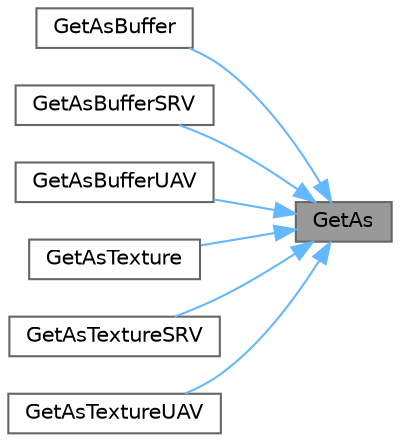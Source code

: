 digraph "GetAs"
{
 // INTERACTIVE_SVG=YES
 // LATEX_PDF_SIZE
  bgcolor="transparent";
  edge [fontname=Helvetica,fontsize=10,labelfontname=Helvetica,labelfontsize=10];
  node [fontname=Helvetica,fontsize=10,shape=box,height=0.2,width=0.4];
  rankdir="RL";
  Node1 [id="Node000001",label="GetAs",height=0.2,width=0.4,color="gray40", fillcolor="grey60", style="filled", fontcolor="black",tooltip=" "];
  Node1 -> Node2 [id="edge1_Node000001_Node000002",dir="back",color="steelblue1",style="solid",tooltip=" "];
  Node2 [id="Node000002",label="GetAsBuffer",height=0.2,width=0.4,color="grey40", fillcolor="white", style="filled",URL="$da/da0/RenderGraphResources_8h.html#a927a79a9e70c8780152bf6ce355b0b59",tooltip=" "];
  Node1 -> Node3 [id="edge2_Node000001_Node000003",dir="back",color="steelblue1",style="solid",tooltip=" "];
  Node3 [id="Node000003",label="GetAsBufferSRV",height=0.2,width=0.4,color="grey40", fillcolor="white", style="filled",URL="$da/da0/RenderGraphResources_8h.html#ac262fc31a19cda33dc5adc88ec96108e",tooltip=" "];
  Node1 -> Node4 [id="edge3_Node000001_Node000004",dir="back",color="steelblue1",style="solid",tooltip=" "];
  Node4 [id="Node000004",label="GetAsBufferUAV",height=0.2,width=0.4,color="grey40", fillcolor="white", style="filled",URL="$da/da0/RenderGraphResources_8h.html#a92932a88fa409728882331fc637f393c",tooltip=" "];
  Node1 -> Node5 [id="edge4_Node000001_Node000005",dir="back",color="steelblue1",style="solid",tooltip=" "];
  Node5 [id="Node000005",label="GetAsTexture",height=0.2,width=0.4,color="grey40", fillcolor="white", style="filled",URL="$da/da0/RenderGraphResources_8h.html#a0c55ea2986e2c47b3ba4431f4053af46",tooltip=" "];
  Node1 -> Node6 [id="edge5_Node000001_Node000006",dir="back",color="steelblue1",style="solid",tooltip=" "];
  Node6 [id="Node000006",label="GetAsTextureSRV",height=0.2,width=0.4,color="grey40", fillcolor="white", style="filled",URL="$da/da0/RenderGraphResources_8h.html#a6d4bf16c1d3c7a5007c17d91d90468f6",tooltip=" "];
  Node1 -> Node7 [id="edge6_Node000001_Node000007",dir="back",color="steelblue1",style="solid",tooltip=" "];
  Node7 [id="Node000007",label="GetAsTextureUAV",height=0.2,width=0.4,color="grey40", fillcolor="white", style="filled",URL="$da/da0/RenderGraphResources_8h.html#ad65cf8be2f077eef80e860ee4bbc4758",tooltip=" "];
}
